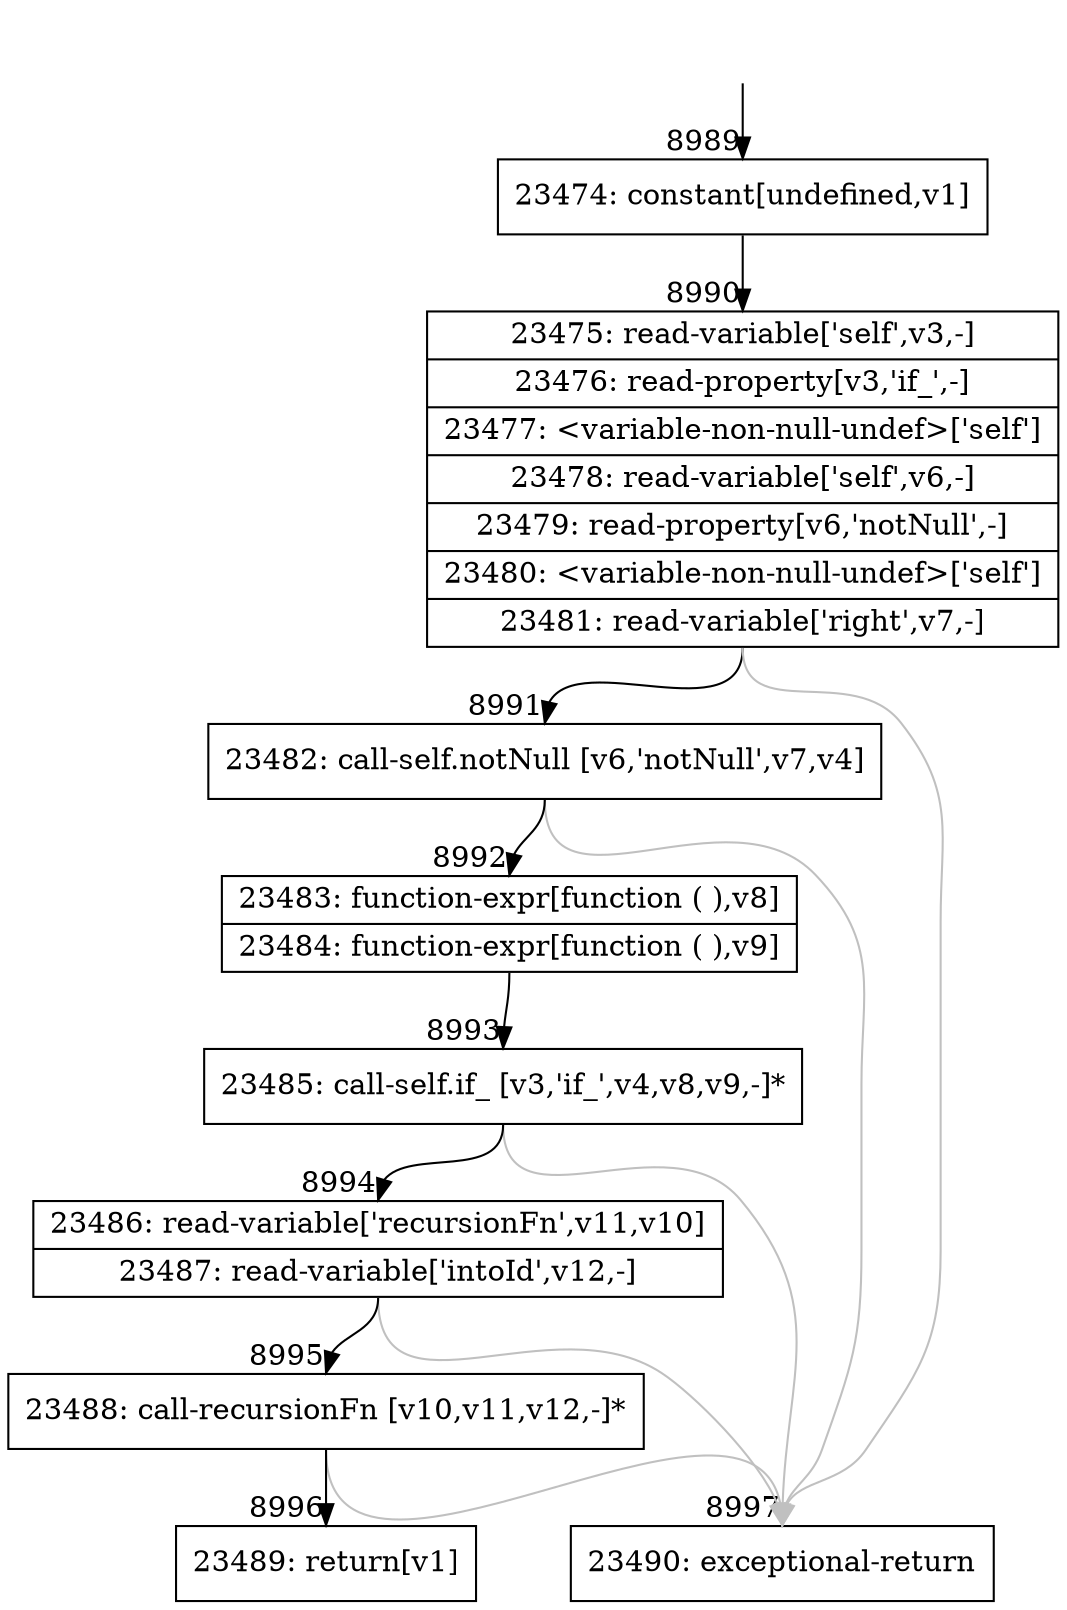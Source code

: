digraph {
rankdir="TD"
BB_entry659[shape=none,label=""];
BB_entry659 -> BB8989 [tailport=s, headport=n, headlabel="    8989"]
BB8989 [shape=record label="{23474: constant[undefined,v1]}" ] 
BB8989 -> BB8990 [tailport=s, headport=n, headlabel="      8990"]
BB8990 [shape=record label="{23475: read-variable['self',v3,-]|23476: read-property[v3,'if_',-]|23477: \<variable-non-null-undef\>['self']|23478: read-variable['self',v6,-]|23479: read-property[v6,'notNull',-]|23480: \<variable-non-null-undef\>['self']|23481: read-variable['right',v7,-]}" ] 
BB8990 -> BB8991 [tailport=s, headport=n, headlabel="      8991"]
BB8990 -> BB8997 [tailport=s, headport=n, color=gray, headlabel="      8997"]
BB8991 [shape=record label="{23482: call-self.notNull [v6,'notNull',v7,v4]}" ] 
BB8991 -> BB8992 [tailport=s, headport=n, headlabel="      8992"]
BB8991 -> BB8997 [tailport=s, headport=n, color=gray]
BB8992 [shape=record label="{23483: function-expr[function ( ),v8]|23484: function-expr[function ( ),v9]}" ] 
BB8992 -> BB8993 [tailport=s, headport=n, headlabel="      8993"]
BB8993 [shape=record label="{23485: call-self.if_ [v3,'if_',v4,v8,v9,-]*}" ] 
BB8993 -> BB8994 [tailport=s, headport=n, headlabel="      8994"]
BB8993 -> BB8997 [tailport=s, headport=n, color=gray]
BB8994 [shape=record label="{23486: read-variable['recursionFn',v11,v10]|23487: read-variable['intoId',v12,-]}" ] 
BB8994 -> BB8995 [tailport=s, headport=n, headlabel="      8995"]
BB8994 -> BB8997 [tailport=s, headport=n, color=gray]
BB8995 [shape=record label="{23488: call-recursionFn [v10,v11,v12,-]*}" ] 
BB8995 -> BB8996 [tailport=s, headport=n, headlabel="      8996"]
BB8995 -> BB8997 [tailport=s, headport=n, color=gray]
BB8996 [shape=record label="{23489: return[v1]}" ] 
BB8997 [shape=record label="{23490: exceptional-return}" ] 
//#$~ 13371
}

